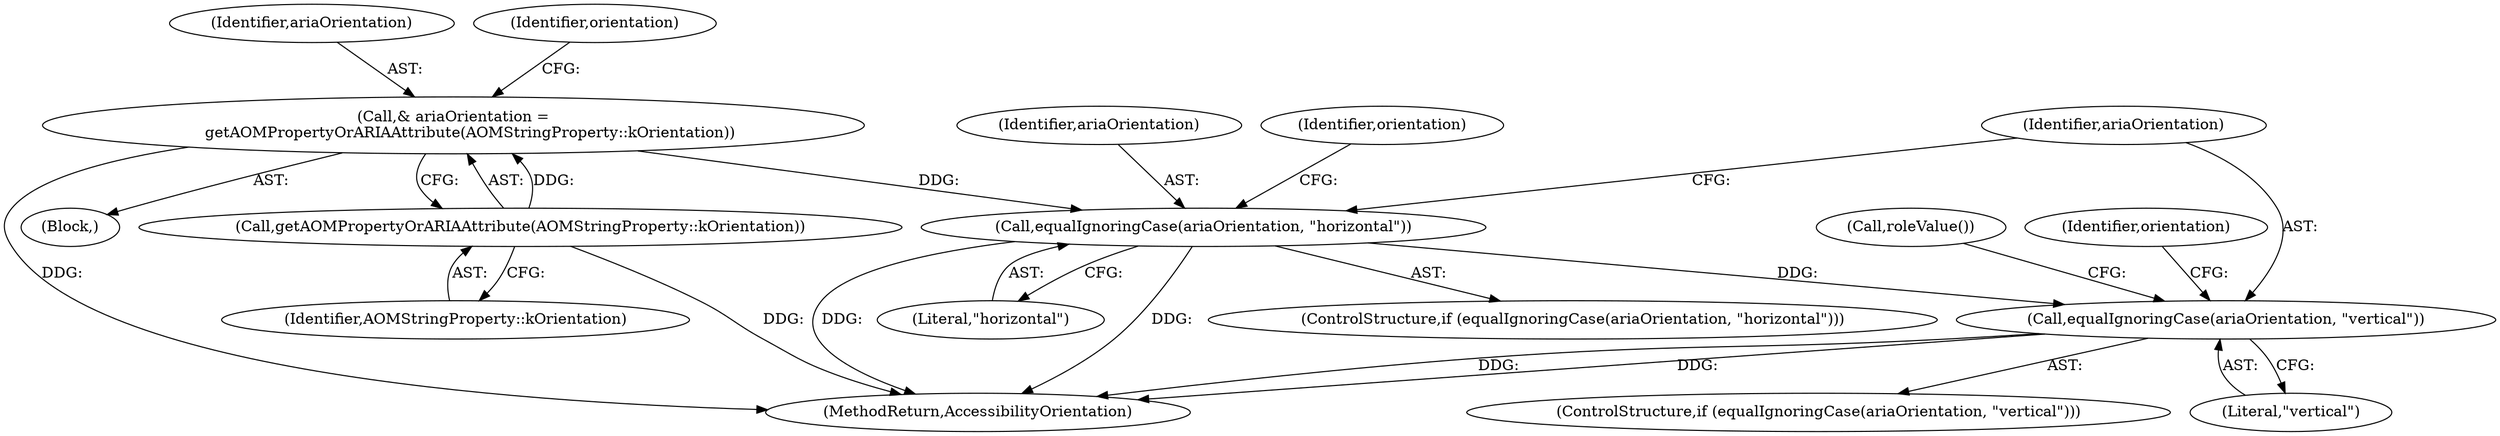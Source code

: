 digraph "1_Chrome_d27468a832d5316884bd02f459cbf493697fd7e1_18@del" {
"1000120" [label="(Call,equalIgnoringCase(ariaOrientation, \"vertical\"))"];
"1000112" [label="(Call,equalIgnoringCase(ariaOrientation, \"horizontal\"))"];
"1000103" [label="(Call,& ariaOrientation =\n       getAOMPropertyOrARIAAttribute(AOMStringProperty::kOrientation))"];
"1000105" [label="(Call,getAOMPropertyOrARIAAttribute(AOMStringProperty::kOrientation))"];
"1000120" [label="(Call,equalIgnoringCase(ariaOrientation, \"vertical\"))"];
"1000105" [label="(Call,getAOMPropertyOrARIAAttribute(AOMStringProperty::kOrientation))"];
"1000111" [label="(ControlStructure,if (equalIgnoringCase(ariaOrientation, \"horizontal\")))"];
"1000127" [label="(Call,roleValue())"];
"1000101" [label="(Block,)"];
"1000114" [label="(Literal,\"horizontal\")"];
"1000106" [label="(Identifier,AOMStringProperty::kOrientation)"];
"1000103" [label="(Call,& ariaOrientation =\n       getAOMPropertyOrARIAAttribute(AOMStringProperty::kOrientation))"];
"1000119" [label="(ControlStructure,if (equalIgnoringCase(ariaOrientation, \"vertical\")))"];
"1000104" [label="(Identifier,ariaOrientation)"];
"1000122" [label="(Literal,\"vertical\")"];
"1000165" [label="(MethodReturn,AccessibilityOrientation)"];
"1000121" [label="(Identifier,ariaOrientation)"];
"1000112" [label="(Call,equalIgnoringCase(ariaOrientation, \"horizontal\"))"];
"1000113" [label="(Identifier,ariaOrientation)"];
"1000109" [label="(Identifier,orientation)"];
"1000116" [label="(Identifier,orientation)"];
"1000124" [label="(Identifier,orientation)"];
"1000120" -> "1000119"  [label="AST: "];
"1000120" -> "1000122"  [label="CFG: "];
"1000121" -> "1000120"  [label="AST: "];
"1000122" -> "1000120"  [label="AST: "];
"1000124" -> "1000120"  [label="CFG: "];
"1000127" -> "1000120"  [label="CFG: "];
"1000120" -> "1000165"  [label="DDG: "];
"1000120" -> "1000165"  [label="DDG: "];
"1000112" -> "1000120"  [label="DDG: "];
"1000112" -> "1000111"  [label="AST: "];
"1000112" -> "1000114"  [label="CFG: "];
"1000113" -> "1000112"  [label="AST: "];
"1000114" -> "1000112"  [label="AST: "];
"1000116" -> "1000112"  [label="CFG: "];
"1000121" -> "1000112"  [label="CFG: "];
"1000112" -> "1000165"  [label="DDG: "];
"1000112" -> "1000165"  [label="DDG: "];
"1000103" -> "1000112"  [label="DDG: "];
"1000103" -> "1000101"  [label="AST: "];
"1000103" -> "1000105"  [label="CFG: "];
"1000104" -> "1000103"  [label="AST: "];
"1000105" -> "1000103"  [label="AST: "];
"1000109" -> "1000103"  [label="CFG: "];
"1000103" -> "1000165"  [label="DDG: "];
"1000105" -> "1000103"  [label="DDG: "];
"1000105" -> "1000106"  [label="CFG: "];
"1000106" -> "1000105"  [label="AST: "];
"1000105" -> "1000165"  [label="DDG: "];
}
